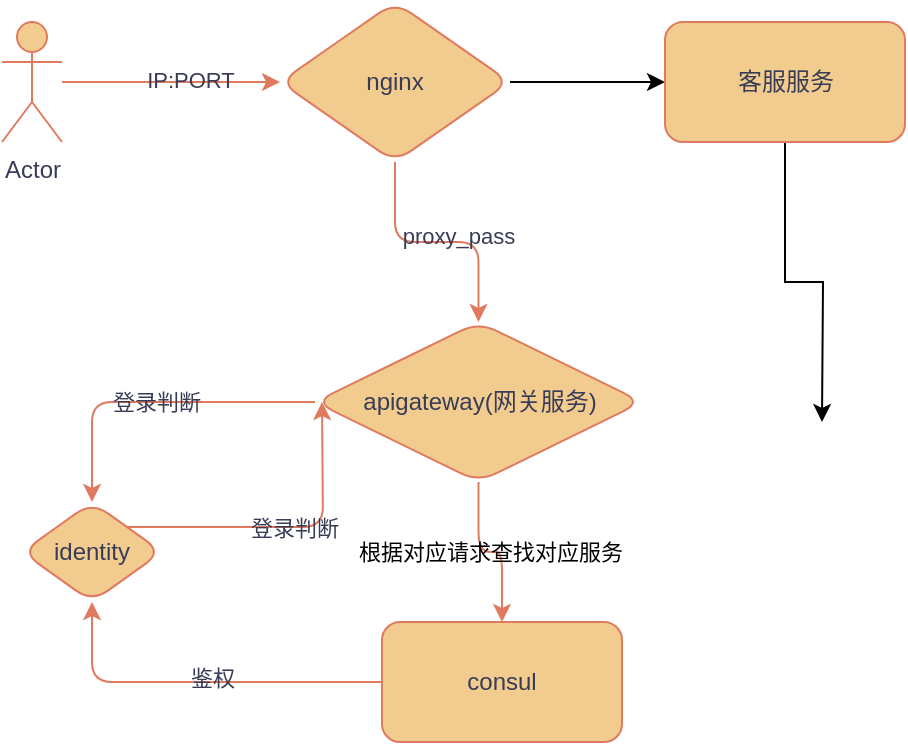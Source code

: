 <mxfile version="21.1.1" type="github">
  <diagram name="第 1 页" id="YG0pK4gPXe1OfzLrQ7Dj">
    <mxGraphModel dx="954" dy="616" grid="1" gridSize="10" guides="1" tooltips="1" connect="1" arrows="1" fold="1" page="1" pageScale="1" pageWidth="827" pageHeight="1169" math="0" shadow="0">
      <root>
        <mxCell id="0" />
        <mxCell id="1" parent="0" />
        <mxCell id="G88FasHc9i8MGPDfRjqv-6" value="" style="edgeStyle=orthogonalEdgeStyle;rounded=1;orthogonalLoop=1;jettySize=auto;html=1;labelBackgroundColor=none;strokeColor=#E07A5F;fontColor=default;" parent="1" source="G88FasHc9i8MGPDfRjqv-4" target="G88FasHc9i8MGPDfRjqv-5" edge="1">
          <mxGeometry relative="1" as="geometry" />
        </mxCell>
        <mxCell id="G88FasHc9i8MGPDfRjqv-8" value="IP:PORT" style="edgeLabel;html=1;align=center;verticalAlign=middle;resizable=0;points=[];labelBackgroundColor=none;fontColor=#393C56;rounded=1;" parent="G88FasHc9i8MGPDfRjqv-6" vertex="1" connectable="0">
          <mxGeometry x="0.164" y="1" relative="1" as="geometry">
            <mxPoint as="offset" />
          </mxGeometry>
        </mxCell>
        <mxCell id="G88FasHc9i8MGPDfRjqv-4" value="Actor" style="shape=umlActor;verticalLabelPosition=bottom;verticalAlign=top;html=1;outlineConnect=0;labelBackgroundColor=none;fillColor=#F2CC8F;strokeColor=#E07A5F;fontColor=#393C56;rounded=1;" parent="1" vertex="1">
          <mxGeometry x="160" y="130" width="30" height="60" as="geometry" />
        </mxCell>
        <mxCell id="G88FasHc9i8MGPDfRjqv-10" value="" style="edgeStyle=orthogonalEdgeStyle;rounded=1;orthogonalLoop=1;jettySize=auto;html=1;labelBackgroundColor=none;strokeColor=#E07A5F;fontColor=default;" parent="1" source="G88FasHc9i8MGPDfRjqv-5" target="G88FasHc9i8MGPDfRjqv-9" edge="1">
          <mxGeometry relative="1" as="geometry" />
        </mxCell>
        <mxCell id="G88FasHc9i8MGPDfRjqv-11" value="proxy_pass" style="edgeLabel;html=1;align=center;verticalAlign=middle;resizable=0;points=[];labelBackgroundColor=none;fontColor=#393C56;rounded=1;" parent="G88FasHc9i8MGPDfRjqv-10" vertex="1" connectable="0">
          <mxGeometry x="0.157" y="3" relative="1" as="geometry">
            <mxPoint x="1" as="offset" />
          </mxGeometry>
        </mxCell>
        <mxCell id="uX7T23QG_y_XXcAIUDoi-2" value="" style="edgeStyle=orthogonalEdgeStyle;rounded=0;orthogonalLoop=1;jettySize=auto;html=1;" edge="1" parent="1" source="G88FasHc9i8MGPDfRjqv-5" target="uX7T23QG_y_XXcAIUDoi-1">
          <mxGeometry relative="1" as="geometry" />
        </mxCell>
        <mxCell id="G88FasHc9i8MGPDfRjqv-5" value="nginx" style="rhombus;whiteSpace=wrap;html=1;verticalAlign=middle;horizontal=1;labelBackgroundColor=none;fillColor=#F2CC8F;strokeColor=#E07A5F;fontColor=#393C56;rounded=1;" parent="1" vertex="1">
          <mxGeometry x="299" y="120" width="115" height="80" as="geometry" />
        </mxCell>
        <mxCell id="G88FasHc9i8MGPDfRjqv-13" value="根据对应请求查找对应服务" style="edgeStyle=orthogonalEdgeStyle;rounded=1;orthogonalLoop=1;jettySize=auto;html=1;labelBackgroundColor=none;strokeColor=#E07A5F;fontColor=default;" parent="1" source="G88FasHc9i8MGPDfRjqv-9" target="G88FasHc9i8MGPDfRjqv-12" edge="1">
          <mxGeometry relative="1" as="geometry" />
        </mxCell>
        <mxCell id="G88FasHc9i8MGPDfRjqv-17" style="edgeStyle=orthogonalEdgeStyle;rounded=1;orthogonalLoop=1;jettySize=auto;html=1;labelBackgroundColor=none;strokeColor=#E07A5F;fontColor=default;" parent="1" source="G88FasHc9i8MGPDfRjqv-9" target="G88FasHc9i8MGPDfRjqv-14" edge="1">
          <mxGeometry relative="1" as="geometry" />
        </mxCell>
        <mxCell id="G88FasHc9i8MGPDfRjqv-24" value="登录判断" style="edgeLabel;html=1;align=center;verticalAlign=middle;resizable=0;points=[];labelBackgroundColor=none;fontColor=#393C56;rounded=1;" parent="G88FasHc9i8MGPDfRjqv-17" vertex="1" connectable="0">
          <mxGeometry x="-0.015" relative="1" as="geometry">
            <mxPoint as="offset" />
          </mxGeometry>
        </mxCell>
        <mxCell id="G88FasHc9i8MGPDfRjqv-9" value="apigateway(网关服务)" style="rhombus;whiteSpace=wrap;html=1;labelBackgroundColor=none;fillColor=#F2CC8F;strokeColor=#E07A5F;fontColor=#393C56;rounded=1;" parent="1" vertex="1">
          <mxGeometry x="316.5" y="280" width="163.5" height="80" as="geometry" />
        </mxCell>
        <mxCell id="G88FasHc9i8MGPDfRjqv-15" value="" style="edgeStyle=orthogonalEdgeStyle;rounded=1;orthogonalLoop=1;jettySize=auto;html=1;labelBackgroundColor=none;strokeColor=#E07A5F;fontColor=default;" parent="1" source="G88FasHc9i8MGPDfRjqv-12" target="G88FasHc9i8MGPDfRjqv-14" edge="1">
          <mxGeometry relative="1" as="geometry" />
        </mxCell>
        <mxCell id="G88FasHc9i8MGPDfRjqv-16" value="鉴权" style="edgeLabel;html=1;align=center;verticalAlign=middle;resizable=0;points=[];labelBackgroundColor=none;fontColor=#393C56;rounded=1;" parent="G88FasHc9i8MGPDfRjqv-15" vertex="1" connectable="0">
          <mxGeometry x="-0.08" y="-2" relative="1" as="geometry">
            <mxPoint as="offset" />
          </mxGeometry>
        </mxCell>
        <mxCell id="G88FasHc9i8MGPDfRjqv-12" value="consul" style="rounded=1;whiteSpace=wrap;html=1;labelBackgroundColor=none;fillColor=#F2CC8F;strokeColor=#E07A5F;fontColor=#393C56;" parent="1" vertex="1">
          <mxGeometry x="350" y="430" width="120" height="60" as="geometry" />
        </mxCell>
        <mxCell id="G88FasHc9i8MGPDfRjqv-18" style="edgeStyle=orthogonalEdgeStyle;rounded=1;orthogonalLoop=1;jettySize=auto;html=1;exitX=1;exitY=0;exitDx=0;exitDy=0;labelBackgroundColor=none;strokeColor=#E07A5F;fontColor=default;" parent="1" source="G88FasHc9i8MGPDfRjqv-14" edge="1">
          <mxGeometry relative="1" as="geometry">
            <mxPoint x="320" y="320" as="targetPoint" />
            <mxPoint x="190" y="392.5" as="sourcePoint" />
          </mxGeometry>
        </mxCell>
        <mxCell id="G88FasHc9i8MGPDfRjqv-19" value="登录判断" style="edgeLabel;html=1;align=center;verticalAlign=middle;resizable=0;points=[];labelBackgroundColor=none;fontColor=#393C56;rounded=1;" parent="G88FasHc9i8MGPDfRjqv-18" vertex="1" connectable="0">
          <mxGeometry x="0.025" y="1" relative="1" as="geometry">
            <mxPoint x="1" y="1" as="offset" />
          </mxGeometry>
        </mxCell>
        <mxCell id="G88FasHc9i8MGPDfRjqv-14" value="identity" style="rhombus;whiteSpace=wrap;html=1;rounded=1;labelBackgroundColor=none;fillColor=#F2CC8F;strokeColor=#E07A5F;fontColor=#393C56;" parent="1" vertex="1">
          <mxGeometry x="170" y="370" width="70" height="50" as="geometry" />
        </mxCell>
        <mxCell id="uX7T23QG_y_XXcAIUDoi-3" style="edgeStyle=orthogonalEdgeStyle;rounded=0;orthogonalLoop=1;jettySize=auto;html=1;" edge="1" parent="1" source="uX7T23QG_y_XXcAIUDoi-1">
          <mxGeometry relative="1" as="geometry">
            <mxPoint x="570" y="330" as="targetPoint" />
          </mxGeometry>
        </mxCell>
        <mxCell id="uX7T23QG_y_XXcAIUDoi-1" value="客服服务" style="whiteSpace=wrap;html=1;fillColor=#F2CC8F;strokeColor=#E07A5F;fontColor=#393C56;labelBackgroundColor=none;rounded=1;" vertex="1" parent="1">
          <mxGeometry x="491.5" y="130" width="120" height="60" as="geometry" />
        </mxCell>
      </root>
    </mxGraphModel>
  </diagram>
</mxfile>
